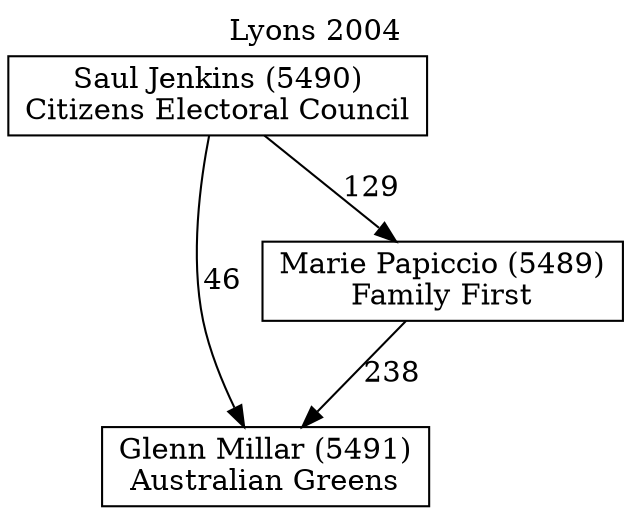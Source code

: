 // House preference flow
digraph "Glenn Millar (5491)_Lyons_2004" {
	graph [label="Lyons 2004" labelloc=t mclimit=10]
	node [shape=box]
	"Glenn Millar (5491)" [label="Glenn Millar (5491)
Australian Greens"]
	"Marie Papiccio (5489)" [label="Marie Papiccio (5489)
Family First"]
	"Saul Jenkins (5490)" [label="Saul Jenkins (5490)
Citizens Electoral Council"]
	"Marie Papiccio (5489)" -> "Glenn Millar (5491)" [label=238]
	"Saul Jenkins (5490)" -> "Glenn Millar (5491)" [label=46]
	"Saul Jenkins (5490)" -> "Marie Papiccio (5489)" [label=129]
}
